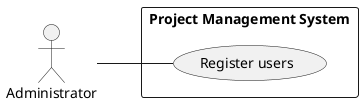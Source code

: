 @startuml

left to right direction

"Administrator"

rectangle "Project Management System"{
Administrator -- (Register users)
}

@enduml